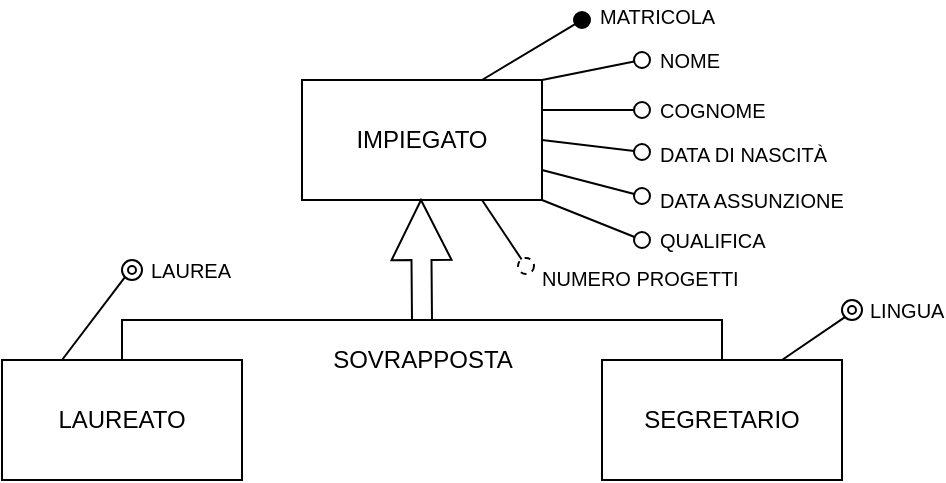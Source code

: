 <mxfile version="16.1.0" type="device"><diagram id="WGYWvPMMlDAoLkmkIaxY" name="Schema Entità-Relazione"><mxGraphModel dx="868" dy="400" grid="1" gridSize="10" guides="1" tooltips="1" connect="1" arrows="1" fold="1" page="1" pageScale="1" pageWidth="827" pageHeight="1169" math="0" shadow="0"><root><mxCell id="0"/><mxCell id="1" parent="0"/><mxCell id="tojedFipDsOsXpRPPCb9-2" value="MATRICOLA" style="rounded=0;orthogonalLoop=1;jettySize=auto;html=1;endArrow=oval;endFill=1;labelPosition=right;verticalLabelPosition=top;align=left;verticalAlign=bottom;fontSize=10;endSize=8;spacingLeft=32;spacingTop=0;spacingBottom=8;" parent="1" edge="1"><mxGeometry relative="1" as="geometry"><mxPoint x="490" y="250" as="targetPoint"/><mxPoint x="440" y="280" as="sourcePoint"/></mxGeometry></mxCell><mxCell id="tojedFipDsOsXpRPPCb9-3" value="NOME" style="edgeStyle=none;rounded=0;orthogonalLoop=1;jettySize=auto;html=1;exitX=1;exitY=0;exitDx=0;exitDy=0;fontSize=10;endArrow=oval;endFill=0;endSize=8;spacingTop=0;spacingLeft=32;labelPosition=right;verticalLabelPosition=top;align=left;verticalAlign=bottom;spacingBottom=-4;" parent="1" source="tojedFipDsOsXpRPPCb9-1" edge="1"><mxGeometry relative="1" as="geometry"><mxPoint x="520" y="270" as="targetPoint"/></mxGeometry></mxCell><mxCell id="tojedFipDsOsXpRPPCb9-4" value="COGNOME" style="edgeStyle=none;rounded=0;orthogonalLoop=1;jettySize=auto;html=1;exitX=1;exitY=0.25;exitDx=0;exitDy=0;fontSize=10;endArrow=oval;endFill=0;endSize=8;labelPosition=right;verticalLabelPosition=middle;align=left;verticalAlign=middle;spacingLeft=32;spacingTop=0;" parent="1" source="tojedFipDsOsXpRPPCb9-1" edge="1"><mxGeometry relative="1" as="geometry"><mxPoint x="520" y="295" as="targetPoint"/></mxGeometry></mxCell><mxCell id="tojedFipDsOsXpRPPCb9-5" value="DATA DI NASCITÀ" style="edgeStyle=none;rounded=0;orthogonalLoop=1;jettySize=auto;html=1;exitX=1;exitY=0.5;exitDx=0;exitDy=0;fontSize=10;endArrow=oval;endFill=0;endSize=8;labelPosition=right;verticalLabelPosition=middle;align=left;verticalAlign=middle;spacingLeft=32;spacingTop=8;spacingBottom=0;" parent="1" source="tojedFipDsOsXpRPPCb9-1" edge="1"><mxGeometry relative="1" as="geometry"><mxPoint x="520" y="316" as="targetPoint"/></mxGeometry></mxCell><mxCell id="tojedFipDsOsXpRPPCb9-6" value="DATA ASSUNZIONE" style="edgeStyle=none;rounded=0;orthogonalLoop=1;jettySize=auto;html=1;exitX=1;exitY=0.75;exitDx=0;exitDy=0;fontSize=10;endArrow=oval;endFill=0;endSize=8;labelPosition=right;verticalLabelPosition=middle;align=left;verticalAlign=middle;spacingLeft=32;spacingTop=16;" parent="1" source="tojedFipDsOsXpRPPCb9-1" edge="1"><mxGeometry relative="1" as="geometry"><mxPoint x="520" y="338" as="targetPoint"/></mxGeometry></mxCell><mxCell id="tojedFipDsOsXpRPPCb9-7" value="QUALIFICA" style="edgeStyle=none;rounded=0;orthogonalLoop=1;jettySize=auto;html=1;exitX=1;exitY=1;exitDx=0;exitDy=0;fontSize=10;endArrow=oval;endFill=0;endSize=8;labelPosition=right;verticalLabelPosition=bottom;align=left;verticalAlign=top;spacingLeft=32;spacingBottom=0;spacingTop=-2;" parent="1" source="tojedFipDsOsXpRPPCb9-1" edge="1"><mxGeometry relative="1" as="geometry"><mxPoint x="520" y="360" as="targetPoint"/></mxGeometry></mxCell><mxCell id="NCODVpSyZ_VluLeya2fv-1" value="NUMERO PROGETTI" style="rounded=0;orthogonalLoop=1;jettySize=auto;html=1;exitX=0.75;exitY=1;exitDx=0;exitDy=0;endArrow=none;endFill=0;spacingBottom=-48;spacingLeft=18;fontSize=10;align=left;" parent="1" source="tojedFipDsOsXpRPPCb9-1" edge="1"><mxGeometry relative="1" as="geometry"><mxPoint x="460" y="370" as="targetPoint"/></mxGeometry></mxCell><mxCell id="tojedFipDsOsXpRPPCb9-1" value="IMPIEGATO" style="rounded=0;whiteSpace=wrap;html=1;" parent="1" vertex="1"><mxGeometry x="350" y="280" width="120" height="60" as="geometry"/></mxCell><mxCell id="tojedFipDsOsXpRPPCb9-8" value="" style="endArrow=classic;html=1;rounded=0;fontSize=10;shape=arrow;targetPerimeterSpacing=0;endFill=1;startFill=1;sketch=0;shadow=0;" parent="1" edge="1"><mxGeometry width="50" height="50" relative="1" as="geometry"><mxPoint x="410" y="400" as="sourcePoint"/><mxPoint x="409.5" y="340" as="targetPoint"/></mxGeometry></mxCell><mxCell id="tojedFipDsOsXpRPPCb9-11" style="edgeStyle=orthogonalEdgeStyle;rounded=0;sketch=0;orthogonalLoop=1;jettySize=auto;html=1;exitX=0.5;exitY=0;exitDx=0;exitDy=0;shadow=0;fontSize=10;startFill=1;endArrow=none;endFill=0;targetPerimeterSpacing=0;" parent="1" source="tojedFipDsOsXpRPPCb9-9" edge="1"><mxGeometry relative="1" as="geometry"><mxPoint x="410" y="400" as="targetPoint"/><Array as="points"><mxPoint x="260" y="400"/></Array></mxGeometry></mxCell><mxCell id="tojedFipDsOsXpRPPCb9-9" value="LAUREATO" style="rounded=0;whiteSpace=wrap;html=1;fontSize=12;" parent="1" vertex="1"><mxGeometry x="200" y="420" width="120" height="60" as="geometry"/></mxCell><mxCell id="tojedFipDsOsXpRPPCb9-12" style="edgeStyle=orthogonalEdgeStyle;rounded=0;sketch=0;orthogonalLoop=1;jettySize=auto;html=1;exitX=0.5;exitY=0;exitDx=0;exitDy=0;shadow=0;fontSize=10;startFill=1;endArrow=none;endFill=0;targetPerimeterSpacing=0;" parent="1" source="tojedFipDsOsXpRPPCb9-10" edge="1"><mxGeometry relative="1" as="geometry"><mxPoint x="410" y="400" as="targetPoint"/><Array as="points"><mxPoint x="560" y="400"/></Array></mxGeometry></mxCell><mxCell id="tojedFipDsOsXpRPPCb9-13" value="LINGUA" style="rounded=0;sketch=0;orthogonalLoop=1;jettySize=auto;html=1;exitX=0.75;exitY=0;exitDx=0;exitDy=0;shadow=0;fontSize=10;startFill=1;endArrow=none;endFill=0;targetPerimeterSpacing=0;endSize=8;labelPosition=right;verticalLabelPosition=middle;align=left;verticalAlign=middle;spacingLeft=26;spacingBottom=29;entryX=0;entryY=1;entryDx=0;entryDy=0;" parent="1" source="tojedFipDsOsXpRPPCb9-10" target="tojedFipDsOsXpRPPCb9-22" edge="1"><mxGeometry relative="1" as="geometry"><mxPoint x="620" y="395" as="targetPoint"/></mxGeometry></mxCell><mxCell id="tojedFipDsOsXpRPPCb9-10" value="SEGRETARIO" style="rounded=0;whiteSpace=wrap;html=1;fontSize=12;" parent="1" vertex="1"><mxGeometry x="500" y="420" width="120" height="60" as="geometry"/></mxCell><mxCell id="tojedFipDsOsXpRPPCb9-22" value="" style="ellipse;whiteSpace=wrap;html=1;aspect=fixed;fontSize=10;shadow=0;sketch=0;" parent="1" vertex="1"><mxGeometry x="620" y="390" width="10" height="10" as="geometry"/></mxCell><mxCell id="tojedFipDsOsXpRPPCb9-23" value="" style="ellipse;whiteSpace=wrap;html=1;aspect=fixed;shadow=0;sketch=0;fontSize=10;gradientColor=none;" parent="1" vertex="1"><mxGeometry x="260" y="370" width="10" height="10" as="geometry"/></mxCell><mxCell id="tojedFipDsOsXpRPPCb9-26" value="LAUREA" style="edgeStyle=none;rounded=0;sketch=0;orthogonalLoop=1;jettySize=auto;html=1;exitX=0.25;exitY=0;exitDx=0;exitDy=0;shadow=0;fontSize=10;startFill=1;endArrow=none;endFill=0;endSize=8;spacingRight=0;spacingTop=0;spacingBottom=49;spacingLeft=96;entryX=0;entryY=1;entryDx=0;entryDy=0;" parent="1" source="tojedFipDsOsXpRPPCb9-9" target="tojedFipDsOsXpRPPCb9-23" edge="1"><mxGeometry relative="1" as="geometry"><mxPoint x="230" y="420" as="sourcePoint"/><mxPoint x="260" y="390" as="targetPoint"/></mxGeometry></mxCell><mxCell id="01eH7xutYR54Ro_lmAtS-39" value="" style="ellipse;whiteSpace=wrap;html=1;aspect=fixed;shadow=0;sketch=0;fontSize=10;fillColor=none;align=left;verticalAlign=middle;" parent="1" vertex="1"><mxGeometry x="623" y="393" width="4" height="4" as="geometry"/></mxCell><mxCell id="01eH7xutYR54Ro_lmAtS-40" value="" style="ellipse;whiteSpace=wrap;html=1;aspect=fixed;shadow=0;sketch=0;fontSize=10;fillColor=none;align=left;verticalAlign=middle;" parent="1" vertex="1"><mxGeometry x="263" y="373" width="4" height="4" as="geometry"/></mxCell><mxCell id="01eH7xutYR54Ro_lmAtS-64" value="SOVRAPPOSTA" style="text;html=1;align=center;verticalAlign=middle;resizable=0;points=[];autosize=1;strokeColor=none;fillColor=none;fontSize=12;" parent="1" vertex="1"><mxGeometry x="360" y="410" width="100" height="20" as="geometry"/></mxCell><mxCell id="NCODVpSyZ_VluLeya2fv-2" value="" style="ellipse;whiteSpace=wrap;html=1;aspect=fixed;dashed=1;" parent="1" vertex="1"><mxGeometry x="458" y="369" width="8" height="8" as="geometry"/></mxCell></root></mxGraphModel></diagram></mxfile>